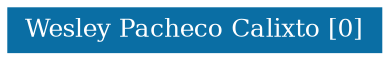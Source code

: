 strict graph grafo2 {
	graph [bb="0,0,179,21",
		id=grafo2,
		overlap=False
	];
	node [fontsize=12,
		label="\N",
		shape=rectangle,
		style=filled
	];
	0	[URL="membro-9073478192027867.html",
		color="#0A6EA4",
		fontcolor="#FFFFFF",
		height=0.29167,
		label="Wesley Pacheco Calixto [0]",
		pos="89.5,10.5",
		width=2.4861];
}
